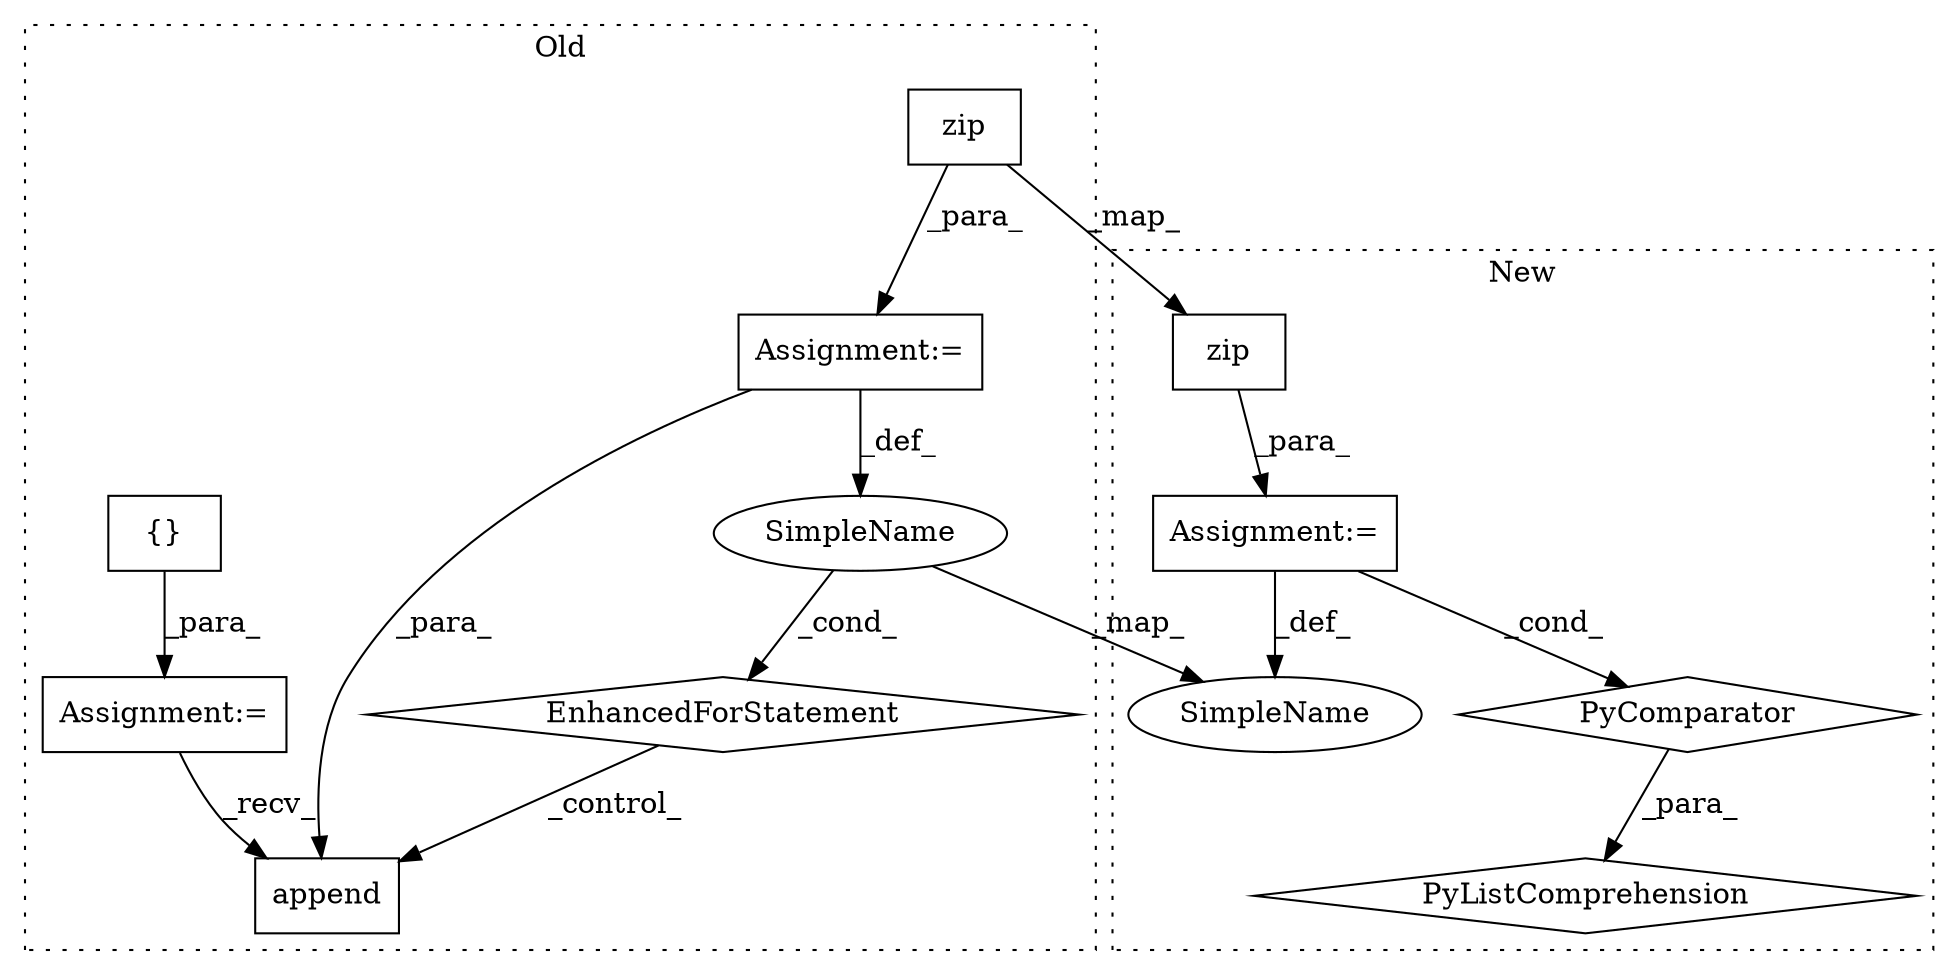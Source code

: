 digraph G {
subgraph cluster0 {
1 [label="zip" a="32" s="28747,28770" l="4,1" shape="box"];
4 [label="Assignment:=" a="7" s="28668,28771" l="67,2" shape="box"];
5 [label="EnhancedForStatement" a="70" s="28668,28771" l="67,2" shape="diamond"];
8 [label="append" a="32" s="28794,28815" l="7,1" shape="box"];
9 [label="{}" a="4" s="28660" l="2" shape="box"];
10 [label="Assignment:=" a="7" s="28646" l="1" shape="box"];
11 [label="SimpleName" a="42" s="28743" l="1" shape="ellipse"];
label = "Old";
style="dotted";
}
subgraph cluster1 {
2 [label="zip" a="32" s="23716,23739" l="4,1" shape="box"];
3 [label="Assignment:=" a="7" s="23709" l="40" shape="box"];
6 [label="PyListComprehension" a="109" s="23619" l="138" shape="diamond"];
7 [label="PyComparator" a="113" s="23709" l="40" shape="diamond"];
12 [label="SimpleName" a="42" s="23712" l="1" shape="ellipse"];
label = "New";
style="dotted";
}
1 -> 2 [label="_map_"];
1 -> 4 [label="_para_"];
2 -> 3 [label="_para_"];
3 -> 7 [label="_cond_"];
3 -> 12 [label="_def_"];
4 -> 8 [label="_para_"];
4 -> 11 [label="_def_"];
5 -> 8 [label="_control_"];
7 -> 6 [label="_para_"];
9 -> 10 [label="_para_"];
10 -> 8 [label="_recv_"];
11 -> 12 [label="_map_"];
11 -> 5 [label="_cond_"];
}